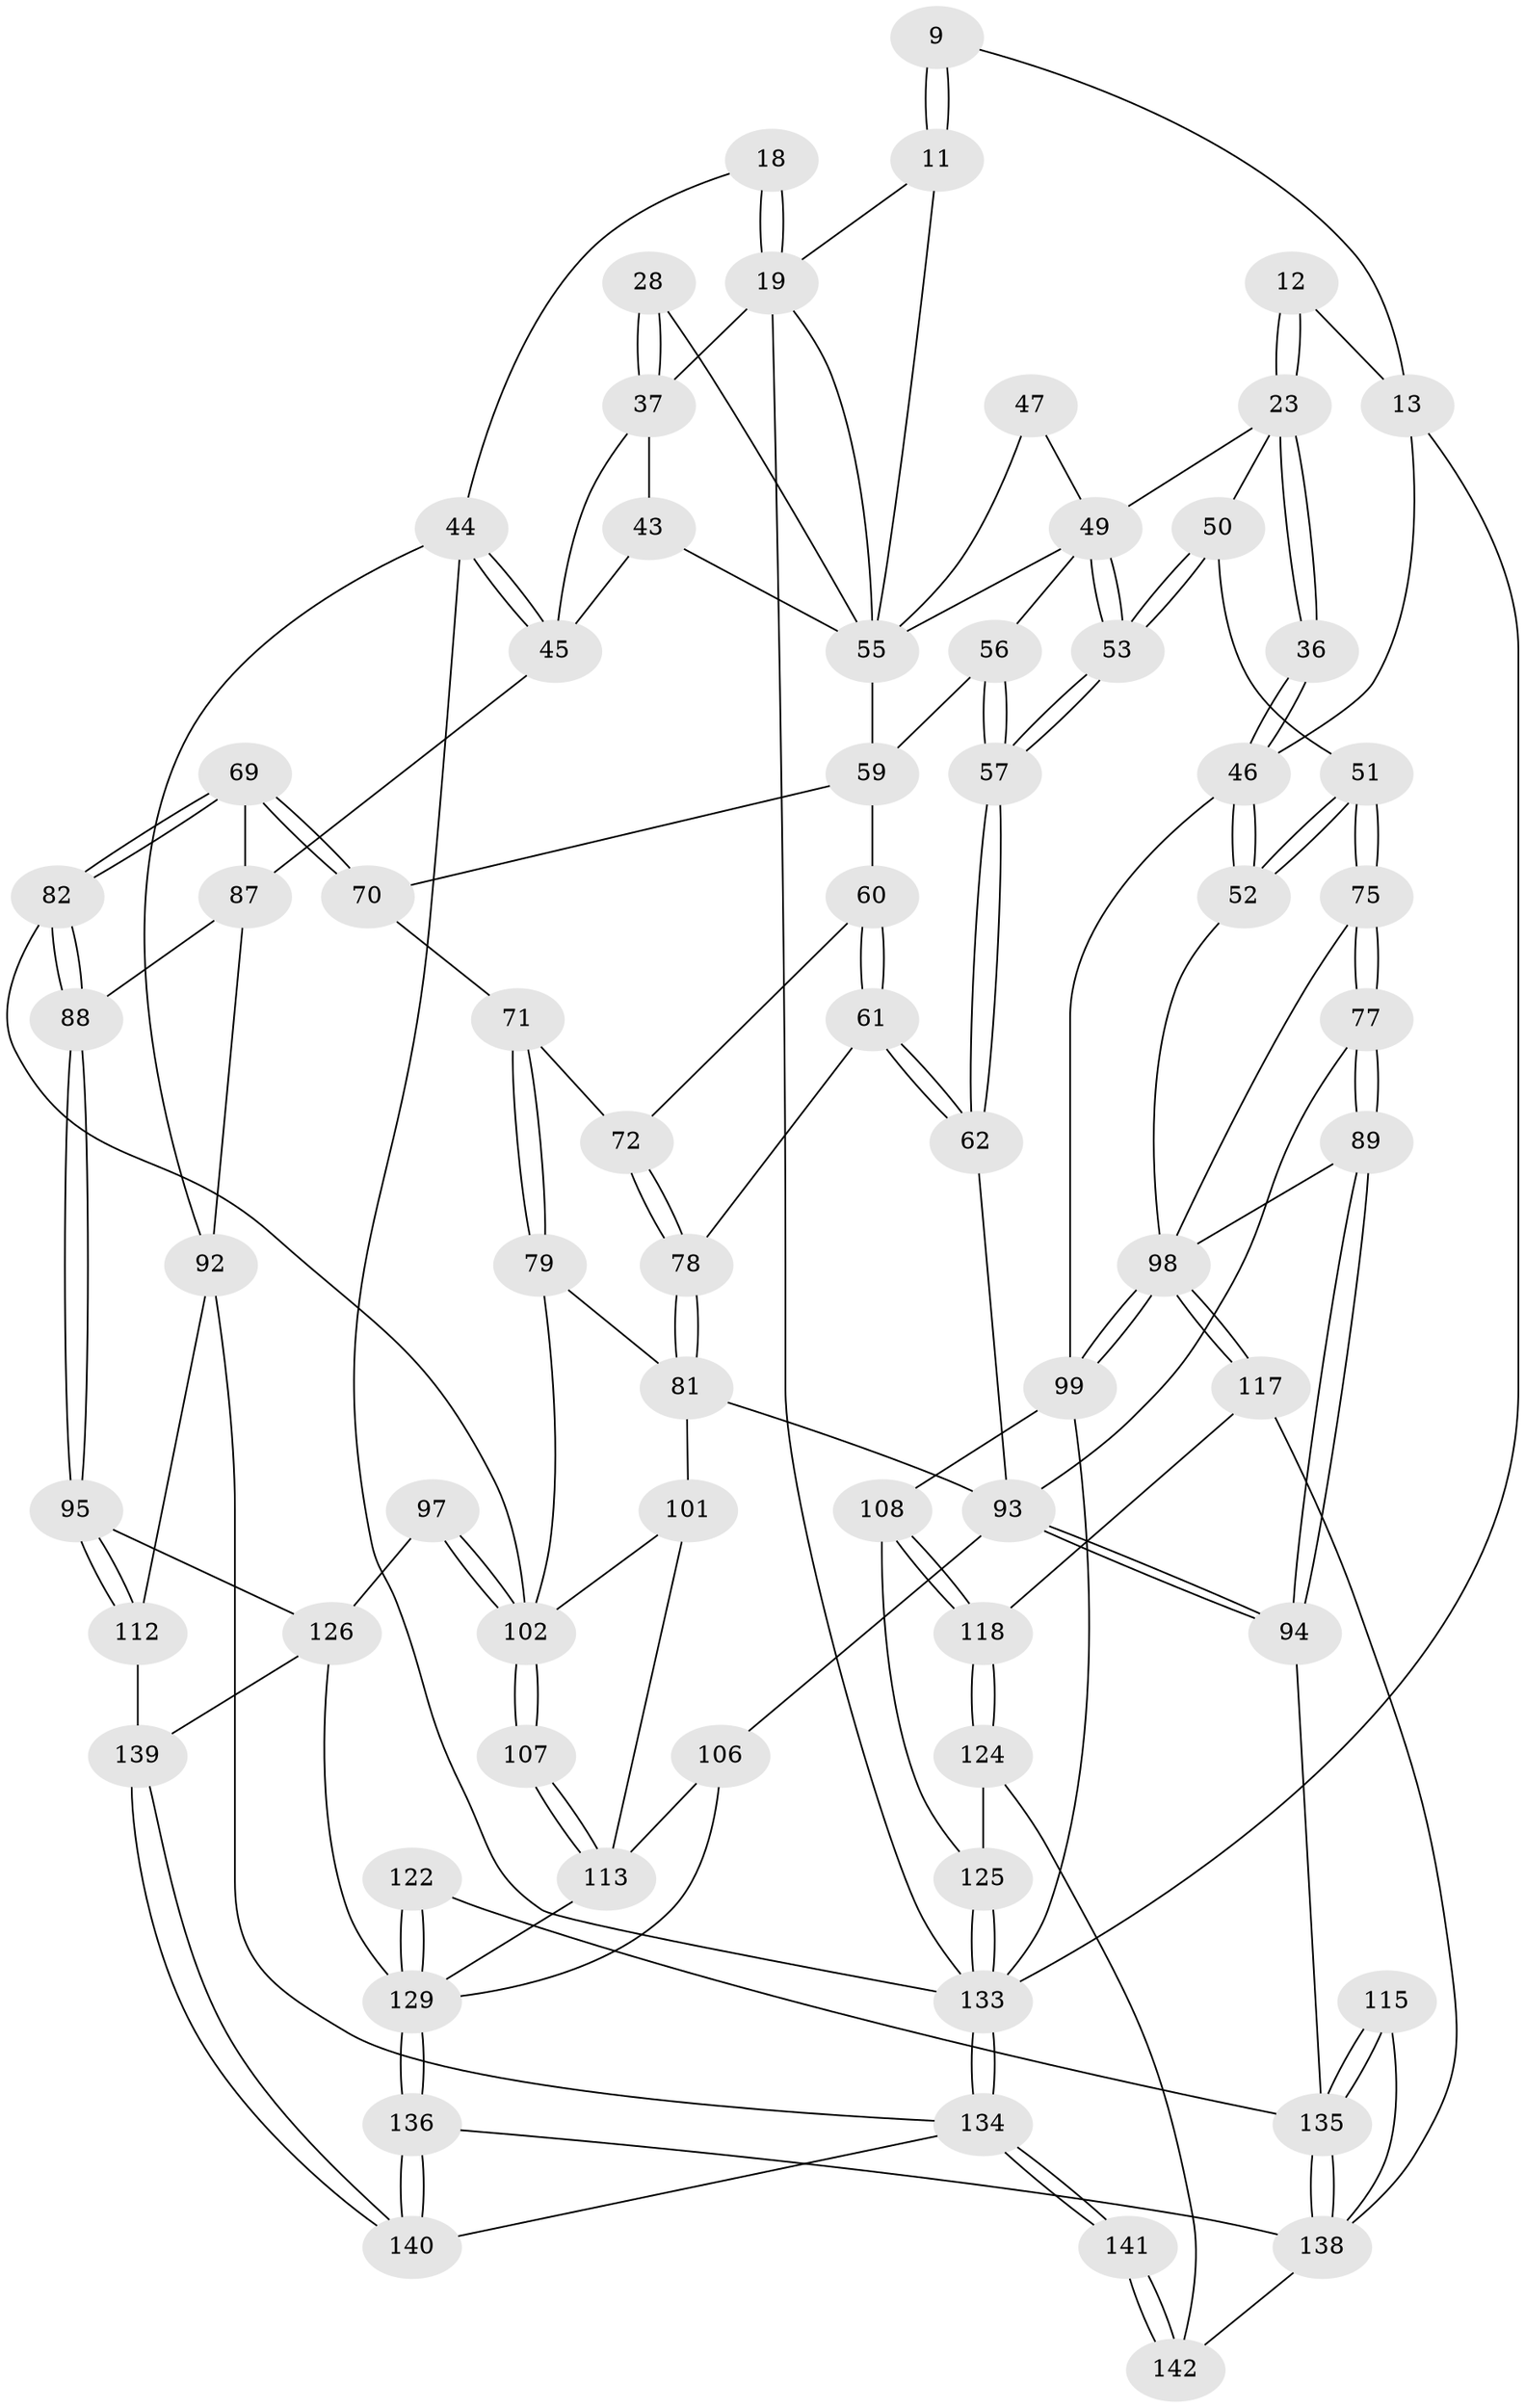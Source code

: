 // original degree distribution, {3: 0.02112676056338028, 4: 0.23943661971830985, 5: 0.5, 6: 0.23943661971830985}
// Generated by graph-tools (version 1.1) at 2025/01/03/09/25 05:01:46]
// undirected, 71 vertices, 165 edges
graph export_dot {
graph [start="1"]
  node [color=gray90,style=filled];
  9 [pos="+0.3631335364090186+0.1128123535053842"];
  11 [pos="+0.4508204111622411+0.18290852319066497",super="+2+1"];
  12 [pos="+0.21151448591389846+0.11218358251681017"];
  13 [pos="+0.18006162839029893+0.10241716922068972",super="+7+8+10"];
  18 [pos="+0.8819910269849123+0.0758620941959069"];
  19 [pos="+0.7483919405915712+0.1818724462097326",super="+14+4"];
  23 [pos="+0.2767509596219221+0.21927799302074144",super="+22"];
  28 [pos="+0.7359618461214924+0.20484324083858554"];
  36 [pos="+0.21290930429044044+0.31926657299419303"];
  37 [pos="+0.7333041709138989+0.26729543624527785",super="+31+27"];
  43 [pos="+0.8310362872708165+0.3986941128696203",super="+38"];
  44 [pos="+1+0.41373610653155124",super="+26"];
  45 [pos="+0.8861401625748424+0.4295380378973431",super="+42"];
  46 [pos="+0.230541027187718+0.3987496372797383",super="+33+32"];
  47 [pos="+0.5264787125095067+0.37622999735505713",super="+41"];
  49 [pos="+0.45049469660511937+0.35400249653814747",super="+21+48"];
  50 [pos="+0.2902546429497943+0.414302700242153"];
  51 [pos="+0.27078276653278976+0.4173650929724256"];
  52 [pos="+0.23289293218515045+0.4049571205333081"];
  53 [pos="+0.35209292900077427+0.4527209224765284"];
  55 [pos="+0.655239306681176+0.4340965891846263",super="+54+40+20"];
  56 [pos="+0.4847833615308398+0.4284420874760128"];
  57 [pos="+0.39180604407584946+0.4799084669642701"];
  59 [pos="+0.5339071721493058+0.47622107055871005",super="+58"];
  60 [pos="+0.5332474803096822+0.4942417077208708"];
  61 [pos="+0.4808949880746106+0.5524553519872005"];
  62 [pos="+0.4083631642471828+0.5399651505294849"];
  69 [pos="+0.7779549034461637+0.5536256575938808"];
  70 [pos="+0.6644138526001615+0.48561028122407435"];
  71 [pos="+0.6152758395337345+0.5520801637693237"];
  72 [pos="+0.5740742632116025+0.5482656289584009"];
  75 [pos="+0.24731247963132696+0.5656709586490313"];
  77 [pos="+0.291218574144557+0.6411370067799882"];
  78 [pos="+0.5165694222721415+0.5794798180468925"];
  79 [pos="+0.6255738156327247+0.6434728399084931"];
  81 [pos="+0.5318930599827949+0.6748169645892986",super="+80"];
  82 [pos="+0.7450939468574165+0.6461541344467344"];
  87 [pos="+0.9379992005926323+0.6329924802465807",super="+68"];
  88 [pos="+0.8262566811608932+0.7181543955048433"];
  89 [pos="+0.2526295543327339+0.7165296463579373"];
  92 [pos="+1+0.7954590241604962",super="+86"];
  93 [pos="+0.43257375149933747+0.7566141643906521",super="+85"];
  94 [pos="+0.3995209882549459+0.7838104205556596"];
  95 [pos="+0.8322398193354855+0.7697842209756109"];
  97 [pos="+0.7565021643955704+0.7940144366685333"];
  98 [pos="+0.23950893665168557+0.728712828076431",super="+90+66+65+63"];
  99 [pos="+0.08717807004368532+0.7189676591387395",super="+73"];
  101 [pos="+0.5508596302779198+0.7061894011751001"];
  102 [pos="+0.6620089650704752+0.8020446964382454",super="+100+83"];
  106 [pos="+0.4876744819416042+0.791767007261498",super="+105"];
  107 [pos="+0.6613394440300101+0.8029068574415663"];
  108 [pos="+0.09713756598363987+0.792565246059706"];
  112 [pos="+1+0.8064172742496758",super="+111"];
  113 [pos="+0.657884307070664+0.8127037166462221",super="+104+103"];
  115 [pos="+0.3005985510276735+0.8847677735698296"];
  117 [pos="+0.21948905599098972+0.8112750491347596"];
  118 [pos="+0.173628575130361+0.8373317253465109"];
  122 [pos="+0.4496878167816543+0.8874901747296003"];
  124 [pos="+0.13673252476817954+0.9019161153110482"];
  125 [pos="+0.0989359522130252+0.8941295380100719",super="+109"];
  126 [pos="+0.8106453593560727+0.8932117682977019",super="+96"];
  129 [pos="+0.6646044189756964+1",super="+127+119+120"];
  133 [pos="+0+1",super="+110+6"];
  134 [pos="+0+1",super="+91"];
  135 [pos="+0.3278832271181635+0.9863430295716787",super="+123+114"];
  136 [pos="+0.664692588832122+1"];
  138 [pos="+0.32686309352920734+1",super="+130+137"];
  139 [pos="+0.9348009625714926+0.9171034573336653",super="+128"];
  140 [pos="+0.7234912137855375+1"];
  141 [pos="+0+1"];
  142 [pos="+0.30725182006776797+1",super="+131+132"];
  9 -- 11 [weight=2];
  9 -- 11;
  9 -- 13;
  11 -- 19;
  11 -- 55;
  12 -- 13 [weight=2];
  12 -- 23;
  12 -- 23;
  13 -- 133;
  13 -- 46;
  18 -- 19 [weight=2];
  18 -- 19;
  18 -- 44;
  19 -- 37;
  19 -- 133;
  19 -- 55;
  23 -- 36;
  23 -- 36;
  23 -- 49;
  23 -- 50;
  28 -- 37 [weight=2];
  28 -- 37;
  28 -- 55;
  36 -- 46 [weight=2];
  36 -- 46;
  37 -- 45;
  37 -- 43;
  43 -- 55 [weight=2];
  43 -- 45;
  44 -- 45 [weight=2];
  44 -- 45;
  44 -- 92;
  44 -- 133;
  45 -- 87;
  46 -- 52;
  46 -- 52;
  46 -- 99;
  47 -- 55 [weight=3];
  47 -- 49;
  49 -- 53;
  49 -- 53;
  49 -- 55;
  49 -- 56;
  50 -- 51;
  50 -- 53;
  50 -- 53;
  51 -- 52;
  51 -- 52;
  51 -- 75;
  51 -- 75;
  52 -- 98;
  53 -- 57;
  53 -- 57;
  55 -- 59;
  56 -- 57;
  56 -- 57;
  56 -- 59;
  57 -- 62;
  57 -- 62;
  59 -- 60;
  59 -- 70;
  60 -- 61;
  60 -- 61;
  60 -- 72;
  61 -- 62;
  61 -- 62;
  61 -- 78;
  62 -- 93;
  69 -- 70;
  69 -- 70;
  69 -- 82;
  69 -- 82;
  69 -- 87;
  70 -- 71;
  71 -- 72;
  71 -- 79;
  71 -- 79;
  72 -- 78;
  72 -- 78;
  75 -- 77;
  75 -- 77;
  75 -- 98;
  77 -- 89;
  77 -- 89;
  77 -- 93;
  78 -- 81;
  78 -- 81;
  79 -- 102;
  79 -- 81;
  81 -- 93;
  81 -- 101;
  82 -- 88;
  82 -- 88;
  82 -- 102;
  87 -- 88;
  87 -- 92;
  88 -- 95;
  88 -- 95;
  89 -- 94;
  89 -- 94;
  89 -- 98;
  92 -- 134;
  92 -- 112;
  93 -- 94;
  93 -- 94;
  93 -- 106;
  94 -- 135;
  95 -- 112;
  95 -- 112;
  95 -- 126;
  97 -- 102 [weight=2];
  97 -- 102;
  97 -- 126;
  98 -- 99 [weight=3];
  98 -- 99;
  98 -- 117;
  98 -- 117;
  99 -- 108;
  99 -- 133 [weight=2];
  101 -- 102;
  101 -- 113;
  102 -- 107;
  102 -- 107;
  106 -- 129 [weight=2];
  106 -- 113;
  107 -- 113 [weight=2];
  107 -- 113;
  108 -- 118;
  108 -- 118;
  108 -- 125;
  112 -- 139 [weight=2];
  113 -- 129;
  115 -- 135 [weight=2];
  115 -- 135;
  115 -- 138;
  117 -- 118;
  117 -- 138;
  118 -- 124;
  118 -- 124;
  122 -- 129 [weight=2];
  122 -- 129;
  122 -- 135;
  124 -- 125;
  124 -- 142;
  125 -- 133 [weight=2];
  125 -- 133;
  126 -- 139;
  126 -- 129;
  129 -- 136;
  129 -- 136;
  133 -- 134 [weight=3];
  133 -- 134;
  134 -- 141;
  134 -- 141;
  134 -- 140;
  135 -- 138;
  135 -- 138;
  136 -- 140;
  136 -- 140;
  136 -- 138;
  138 -- 142 [weight=2];
  139 -- 140;
  139 -- 140;
  141 -- 142 [weight=2];
  141 -- 142;
}
